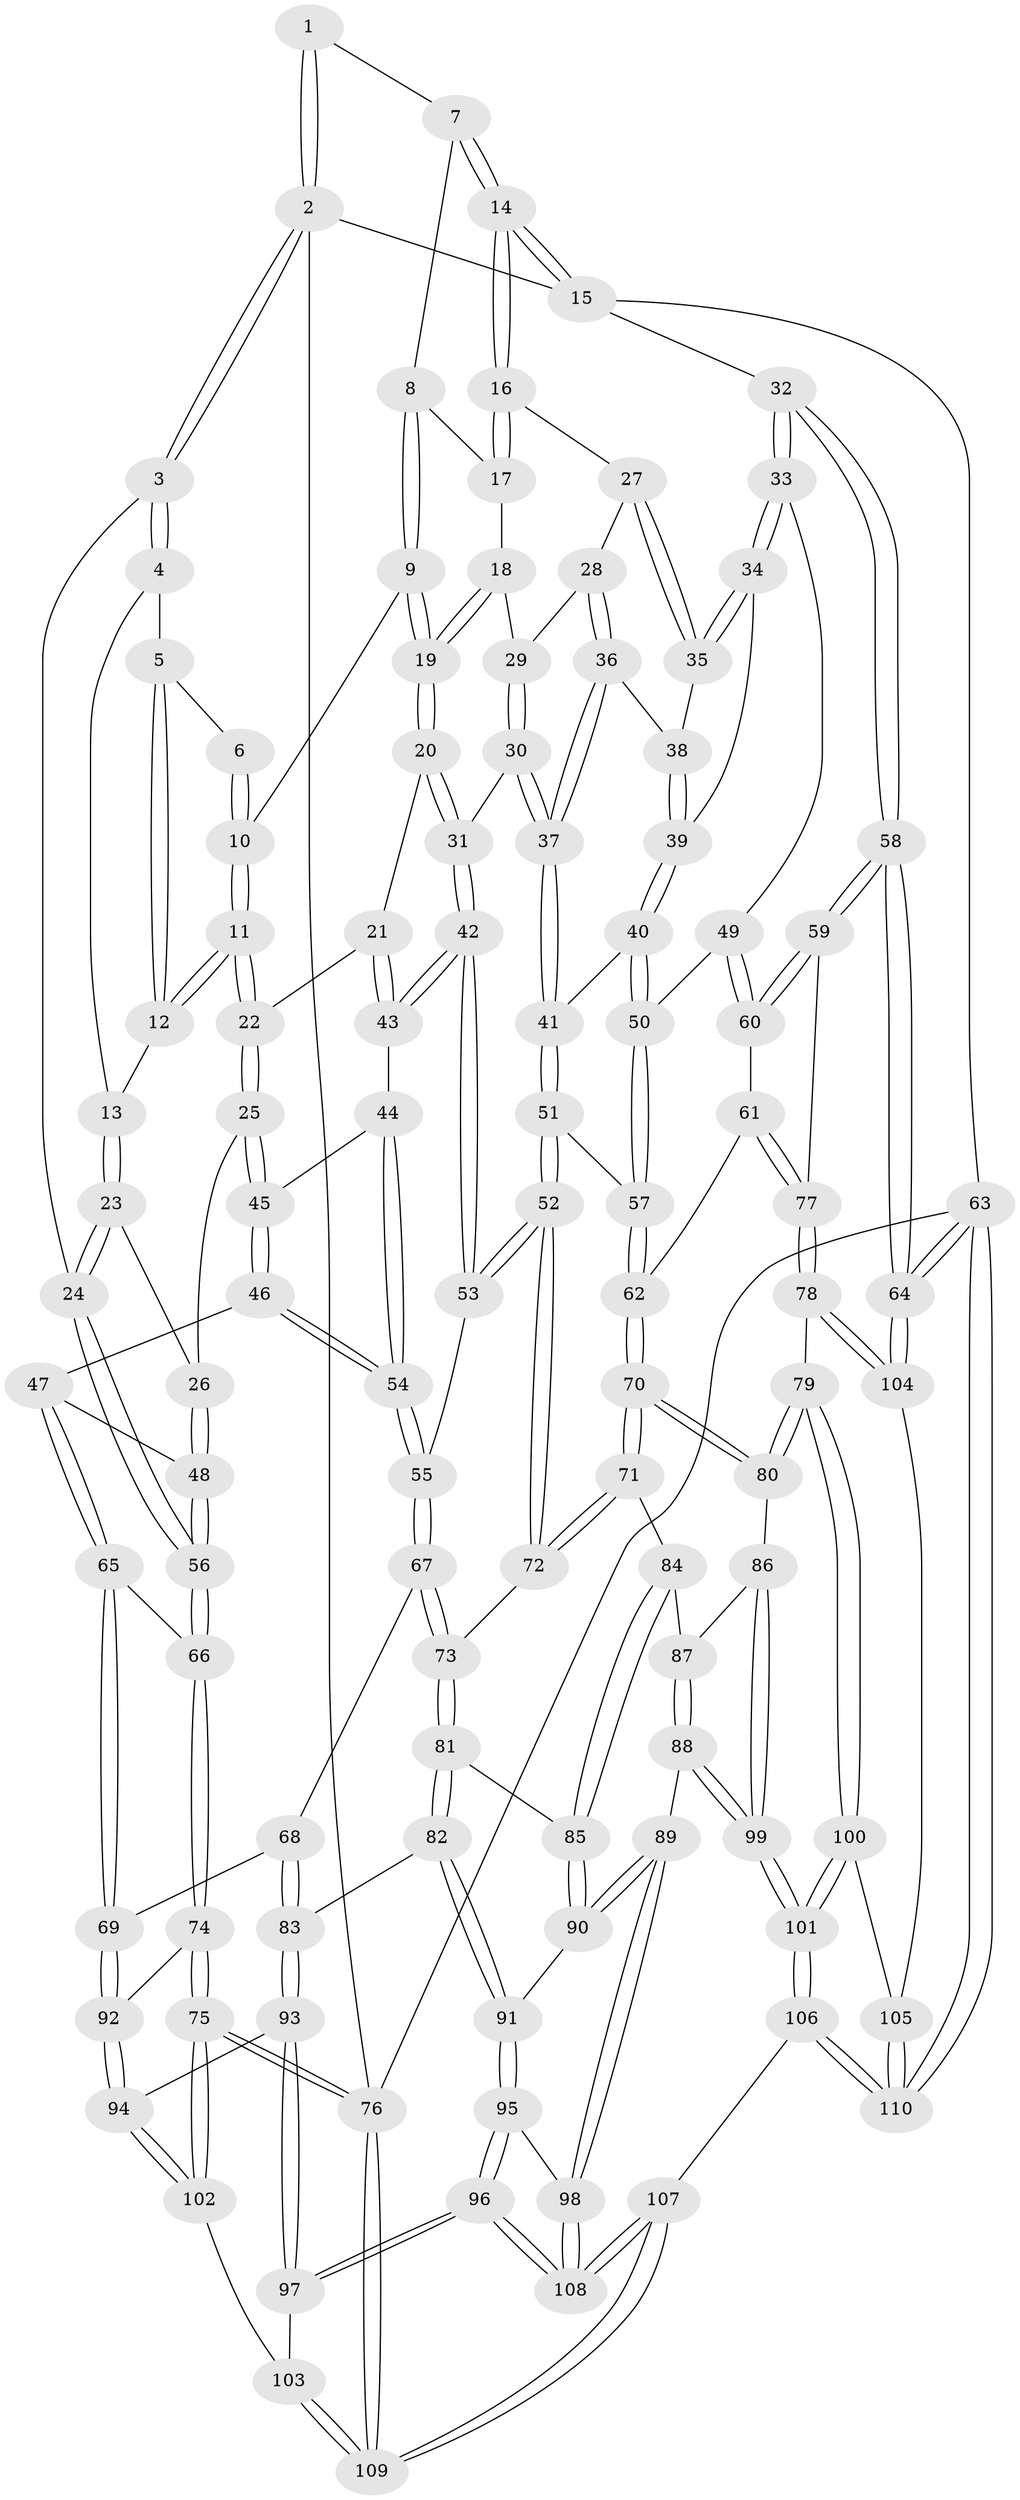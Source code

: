 // Generated by graph-tools (version 1.1) at 2025/02/03/09/25 05:02:12]
// undirected, 110 vertices, 272 edges
graph export_dot {
graph [start="1"]
  node [color=gray90,style=filled];
  1 [pos="+0.31060703423046304+0"];
  2 [pos="+0+0"];
  3 [pos="+0+0"];
  4 [pos="+0+0.05077693995361902"];
  5 [pos="+0.14636903842518378+0.054369037671488284"];
  6 [pos="+0.30954807922465255+0"];
  7 [pos="+0.8821071382341285+0"];
  8 [pos="+0.5088331012860442+0.14055100463569117"];
  9 [pos="+0.4405429156737323+0.1698077445656044"];
  10 [pos="+0.3749578791918257+0.15387150357314386"];
  11 [pos="+0.29065565674044663+0.22716366192521795"];
  12 [pos="+0.1805429500068754+0.21181547643596368"];
  13 [pos="+0.16530050300400034+0.21649308672258233"];
  14 [pos="+1+0"];
  15 [pos="+1+0"];
  16 [pos="+0.8736008624424735+0.10785699770398897"];
  17 [pos="+0.6491204040931571+0.22012120534961108"];
  18 [pos="+0.6182750385819618+0.28430210773399006"];
  19 [pos="+0.49898373626546066+0.26649022601154687"];
  20 [pos="+0.49875652331991005+0.30403747403398895"];
  21 [pos="+0.42074629658105833+0.3679118540757069"];
  22 [pos="+0.2959179254848057+0.29608184765866785"];
  23 [pos="+0+0.3583209358092821"];
  24 [pos="+0+0.42424130682692074"];
  25 [pos="+0.28861064362266053+0.33047268778585903"];
  26 [pos="+0.21244369194882823+0.3850239705871364"];
  27 [pos="+0.8153943080273717+0.20696193936117827"];
  28 [pos="+0.6885663349695292+0.3203001179958309"];
  29 [pos="+0.6184649797168064+0.28468374875243163"];
  30 [pos="+0.5928416050808782+0.4281574748879617"];
  31 [pos="+0.5434199481215761+0.41691485846260956"];
  32 [pos="+1+0.13083896817192078"];
  33 [pos="+0.8537934983546452+0.4613515082894926"];
  34 [pos="+0.7883648019013773+0.3951039376782073"];
  35 [pos="+0.7757128778667483+0.3534931963926146"];
  36 [pos="+0.6891638868498533+0.3266463555771795"];
  37 [pos="+0.6202409651087781+0.4469833361669967"];
  38 [pos="+0.7234948274757735+0.3592127827072415"];
  39 [pos="+0.7077308830048127+0.41426202530937384"];
  40 [pos="+0.6626300857257199+0.4547984832948995"];
  41 [pos="+0.6300217452288068+0.458740737837892"];
  42 [pos="+0.4479636835576238+0.46518759320175124"];
  43 [pos="+0.44697746401077076+0.4648858733254279"];
  44 [pos="+0.38636584172826843+0.47233342732349975"];
  45 [pos="+0.3205357083217545+0.443544716374212"];
  46 [pos="+0.19868883877860008+0.5635066689213759"];
  47 [pos="+0.19824359196936261+0.5635402493109518"];
  48 [pos="+0.16579509580198162+0.5467227862593272"];
  49 [pos="+0.8380745098092127+0.49862762470764366"];
  50 [pos="+0.8205097129146717+0.5071542222672633"];
  51 [pos="+0.6162352916291031+0.5974796812989145"];
  52 [pos="+0.5442938746945506+0.6460387391509653"];
  53 [pos="+0.4633154616079009+0.5122284916028739"];
  54 [pos="+0.34195397544039785+0.6297825001230772"];
  55 [pos="+0.34768681625807224+0.6362134838525081"];
  56 [pos="+0+0.48408176907985295"];
  57 [pos="+0.7357477169559851+0.6311508215111428"];
  58 [pos="+1+0.6863987973858635"];
  59 [pos="+1+0.6899079774056489"];
  60 [pos="+0.9196004307859991+0.5906906978304954"];
  61 [pos="+0.8009897390771445+0.6843172706453781"];
  62 [pos="+0.7523849228795481+0.6604228357577155"];
  63 [pos="+1+1"];
  64 [pos="+1+0.8279071664883169"];
  65 [pos="+0.17846774299050672+0.7345128479965498"];
  66 [pos="+0+0.5911885249142577"];
  67 [pos="+0.36481452422685756+0.6623286867795806"];
  68 [pos="+0.3551079874985103+0.6794062286658953"];
  69 [pos="+0.19265542627696336+0.7822574737617294"];
  70 [pos="+0.697072193853348+0.7723584638055735"];
  71 [pos="+0.5506840140745761+0.7002015115586707"];
  72 [pos="+0.5354096816865432+0.6612278742624319"];
  73 [pos="+0.46078121041231307+0.6761472042751457"];
  74 [pos="+0+0.6200555544985816"];
  75 [pos="+0+1"];
  76 [pos="+0+1"];
  77 [pos="+0.8937245242179246+0.797462170962019"];
  78 [pos="+0.8763598423946188+0.8247530365218214"];
  79 [pos="+0.8492919152120244+0.8364421482537532"];
  80 [pos="+0.7023285700748828+0.7989617323278234"];
  81 [pos="+0.4343046728033366+0.7867822905855931"];
  82 [pos="+0.3605454637123195+0.8308942250401092"];
  83 [pos="+0.35343888775959964+0.8274355017092909"];
  84 [pos="+0.5504974105873983+0.7343910250953984"];
  85 [pos="+0.4738781110022148+0.8240519877479336"];
  86 [pos="+0.659578937934917+0.8592273981512832"];
  87 [pos="+0.5632641722535994+0.7784820513917384"];
  88 [pos="+0.5265959991690111+0.8971879584315287"];
  89 [pos="+0.4960163770804675+0.8979530756877705"];
  90 [pos="+0.4742035265781132+0.8288163629527435"];
  91 [pos="+0.3699997485910839+0.8430712470497593"];
  92 [pos="+0.18788330700212902+0.8151824149616139"];
  93 [pos="+0.25391493792067144+0.8489861681138229"];
  94 [pos="+0.18794773427182207+0.8172700501680114"];
  95 [pos="+0.3896926063729593+0.8772664307808076"];
  96 [pos="+0.3514548538811572+0.9810081633437214"];
  97 [pos="+0.28217788552826634+0.9285844474532765"];
  98 [pos="+0.4876262917302399+0.9029565433680662"];
  99 [pos="+0.6450989609779082+0.9550512554906646"];
  100 [pos="+0.7558016139323821+0.9563583238297066"];
  101 [pos="+0.675513250547467+1"];
  102 [pos="+0.10431885353393273+0.895965134539598"];
  103 [pos="+0.23378305146872108+0.9784120183628047"];
  104 [pos="+0.9214645245366664+0.9377187712962451"];
  105 [pos="+0.9264378186587218+0.9913961831037713"];
  106 [pos="+0.6564325624349037+1"];
  107 [pos="+0.40848420295147103+1"];
  108 [pos="+0.3997115945517236+1"];
  109 [pos="+0.21604633368928078+1"];
  110 [pos="+1+1"];
  1 -- 2;
  1 -- 2;
  1 -- 7;
  2 -- 3;
  2 -- 3;
  2 -- 15;
  2 -- 76;
  3 -- 4;
  3 -- 4;
  3 -- 24;
  4 -- 5;
  4 -- 13;
  5 -- 6;
  5 -- 12;
  5 -- 12;
  6 -- 10;
  6 -- 10;
  7 -- 8;
  7 -- 14;
  7 -- 14;
  8 -- 9;
  8 -- 9;
  8 -- 17;
  9 -- 10;
  9 -- 19;
  9 -- 19;
  10 -- 11;
  10 -- 11;
  11 -- 12;
  11 -- 12;
  11 -- 22;
  11 -- 22;
  12 -- 13;
  13 -- 23;
  13 -- 23;
  14 -- 15;
  14 -- 15;
  14 -- 16;
  14 -- 16;
  15 -- 32;
  15 -- 63;
  16 -- 17;
  16 -- 17;
  16 -- 27;
  17 -- 18;
  18 -- 19;
  18 -- 19;
  18 -- 29;
  19 -- 20;
  19 -- 20;
  20 -- 21;
  20 -- 31;
  20 -- 31;
  21 -- 22;
  21 -- 43;
  21 -- 43;
  22 -- 25;
  22 -- 25;
  23 -- 24;
  23 -- 24;
  23 -- 26;
  24 -- 56;
  24 -- 56;
  25 -- 26;
  25 -- 45;
  25 -- 45;
  26 -- 48;
  26 -- 48;
  27 -- 28;
  27 -- 35;
  27 -- 35;
  28 -- 29;
  28 -- 36;
  28 -- 36;
  29 -- 30;
  29 -- 30;
  30 -- 31;
  30 -- 37;
  30 -- 37;
  31 -- 42;
  31 -- 42;
  32 -- 33;
  32 -- 33;
  32 -- 58;
  32 -- 58;
  33 -- 34;
  33 -- 34;
  33 -- 49;
  34 -- 35;
  34 -- 35;
  34 -- 39;
  35 -- 38;
  36 -- 37;
  36 -- 37;
  36 -- 38;
  37 -- 41;
  37 -- 41;
  38 -- 39;
  38 -- 39;
  39 -- 40;
  39 -- 40;
  40 -- 41;
  40 -- 50;
  40 -- 50;
  41 -- 51;
  41 -- 51;
  42 -- 43;
  42 -- 43;
  42 -- 53;
  42 -- 53;
  43 -- 44;
  44 -- 45;
  44 -- 54;
  44 -- 54;
  45 -- 46;
  45 -- 46;
  46 -- 47;
  46 -- 54;
  46 -- 54;
  47 -- 48;
  47 -- 65;
  47 -- 65;
  48 -- 56;
  48 -- 56;
  49 -- 50;
  49 -- 60;
  49 -- 60;
  50 -- 57;
  50 -- 57;
  51 -- 52;
  51 -- 52;
  51 -- 57;
  52 -- 53;
  52 -- 53;
  52 -- 72;
  52 -- 72;
  53 -- 55;
  54 -- 55;
  54 -- 55;
  55 -- 67;
  55 -- 67;
  56 -- 66;
  56 -- 66;
  57 -- 62;
  57 -- 62;
  58 -- 59;
  58 -- 59;
  58 -- 64;
  58 -- 64;
  59 -- 60;
  59 -- 60;
  59 -- 77;
  60 -- 61;
  61 -- 62;
  61 -- 77;
  61 -- 77;
  62 -- 70;
  62 -- 70;
  63 -- 64;
  63 -- 64;
  63 -- 110;
  63 -- 110;
  63 -- 76;
  64 -- 104;
  64 -- 104;
  65 -- 66;
  65 -- 69;
  65 -- 69;
  66 -- 74;
  66 -- 74;
  67 -- 68;
  67 -- 73;
  67 -- 73;
  68 -- 69;
  68 -- 83;
  68 -- 83;
  69 -- 92;
  69 -- 92;
  70 -- 71;
  70 -- 71;
  70 -- 80;
  70 -- 80;
  71 -- 72;
  71 -- 72;
  71 -- 84;
  72 -- 73;
  73 -- 81;
  73 -- 81;
  74 -- 75;
  74 -- 75;
  74 -- 92;
  75 -- 76;
  75 -- 76;
  75 -- 102;
  75 -- 102;
  76 -- 109;
  76 -- 109;
  77 -- 78;
  77 -- 78;
  78 -- 79;
  78 -- 104;
  78 -- 104;
  79 -- 80;
  79 -- 80;
  79 -- 100;
  79 -- 100;
  80 -- 86;
  81 -- 82;
  81 -- 82;
  81 -- 85;
  82 -- 83;
  82 -- 91;
  82 -- 91;
  83 -- 93;
  83 -- 93;
  84 -- 85;
  84 -- 85;
  84 -- 87;
  85 -- 90;
  85 -- 90;
  86 -- 87;
  86 -- 99;
  86 -- 99;
  87 -- 88;
  87 -- 88;
  88 -- 89;
  88 -- 99;
  88 -- 99;
  89 -- 90;
  89 -- 90;
  89 -- 98;
  89 -- 98;
  90 -- 91;
  91 -- 95;
  91 -- 95;
  92 -- 94;
  92 -- 94;
  93 -- 94;
  93 -- 97;
  93 -- 97;
  94 -- 102;
  94 -- 102;
  95 -- 96;
  95 -- 96;
  95 -- 98;
  96 -- 97;
  96 -- 97;
  96 -- 108;
  96 -- 108;
  97 -- 103;
  98 -- 108;
  98 -- 108;
  99 -- 101;
  99 -- 101;
  100 -- 101;
  100 -- 101;
  100 -- 105;
  101 -- 106;
  101 -- 106;
  102 -- 103;
  103 -- 109;
  103 -- 109;
  104 -- 105;
  105 -- 110;
  105 -- 110;
  106 -- 107;
  106 -- 110;
  106 -- 110;
  107 -- 108;
  107 -- 108;
  107 -- 109;
  107 -- 109;
}
